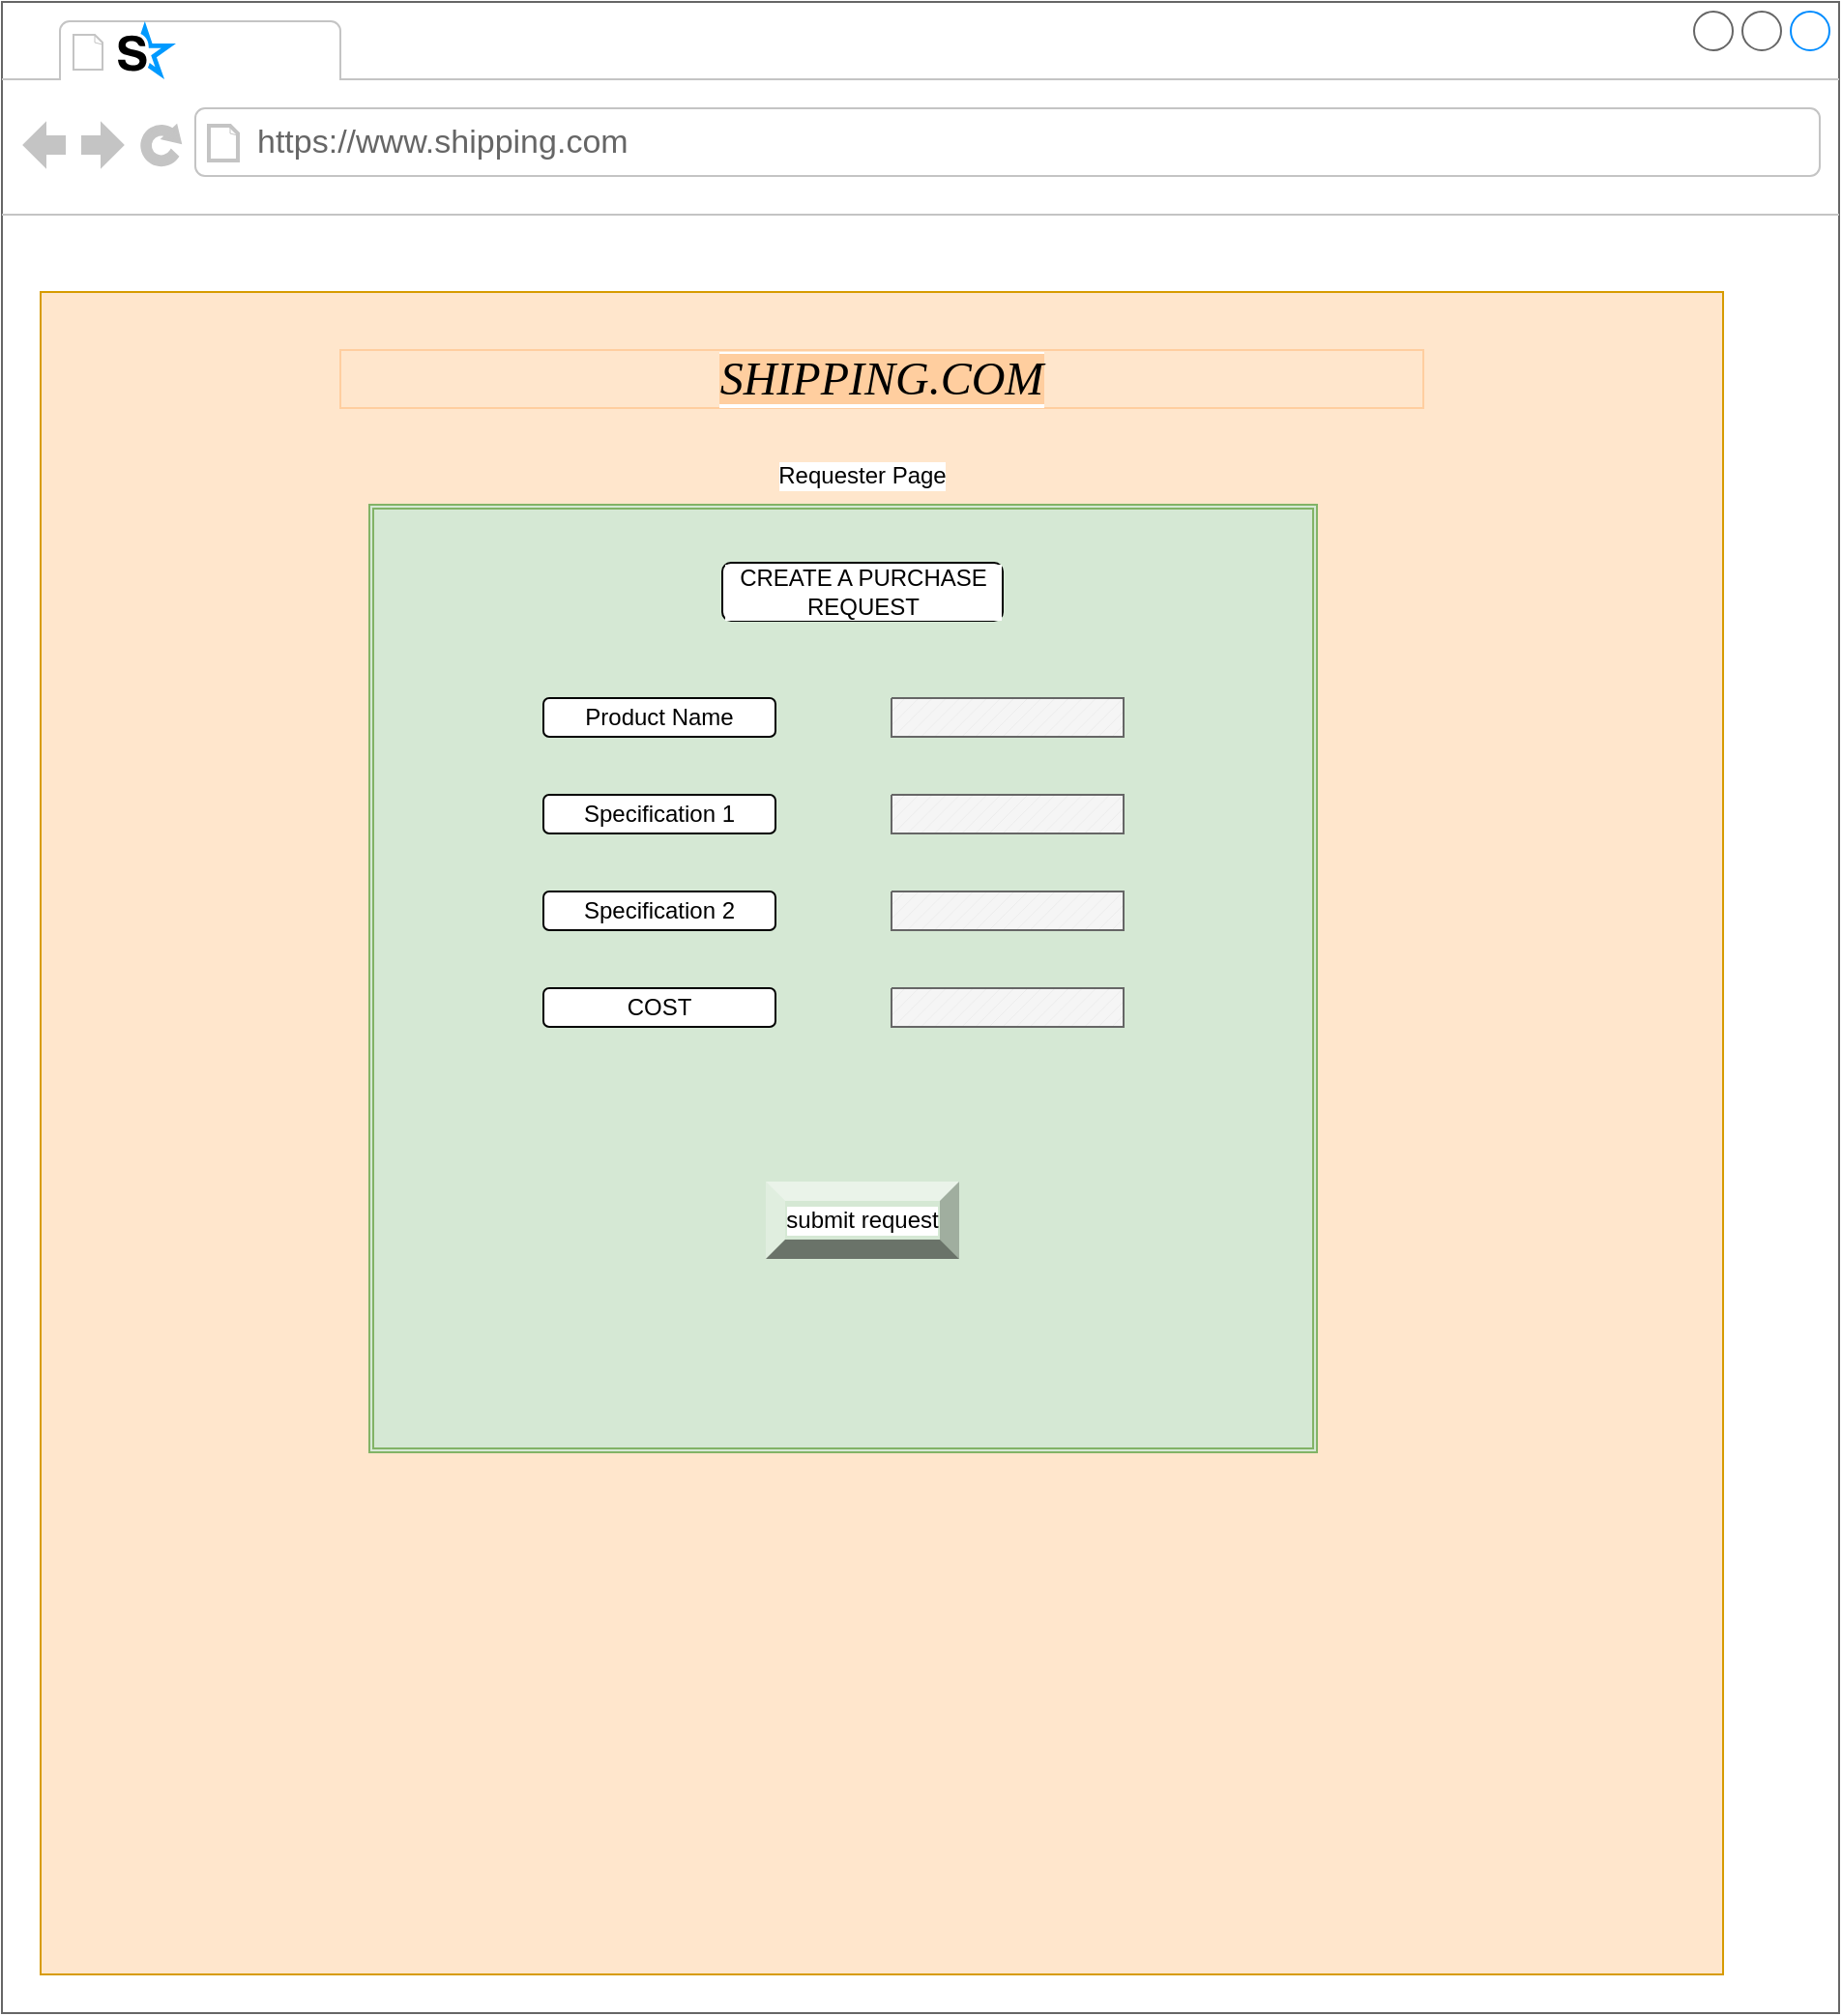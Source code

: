 <mxfile version="20.5.3" type="github" pages="3">
  <diagram id="sXCtTzlcqRcgmoZ-2-4a" name="Page-1">
    <mxGraphModel dx="1093" dy="576" grid="1" gridSize="10" guides="1" tooltips="1" connect="1" arrows="1" fold="1" page="1" pageScale="1" pageWidth="827" pageHeight="1169" math="0" shadow="0">
      <root>
        <mxCell id="0" />
        <mxCell id="1" parent="0" />
        <mxCell id="XJiAqea-rrS2IdnvYBFq-4" value="" style="strokeWidth=1;shadow=0;dashed=0;align=center;html=1;shape=mxgraph.mockup.containers.browserWindow;rSize=0;strokeColor=#666666;strokeColor2=#008cff;strokeColor3=#c4c4c4;mainText=,;recursiveResize=0;fillColor=#FFFFFF;" vertex="1" parent="1">
          <mxGeometry x="40" y="150" width="950" height="1040" as="geometry" />
        </mxCell>
        <mxCell id="XJiAqea-rrS2IdnvYBFq-5" value="" style="strokeWidth=1;shadow=0;dashed=0;align=center;html=1;shape=mxgraph.mockup.containers.anchor;fontSize=17;fontColor=#666666;align=left;" vertex="1" parent="XJiAqea-rrS2IdnvYBFq-4">
          <mxGeometry x="60" y="12" width="110" height="26" as="geometry" />
        </mxCell>
        <mxCell id="XJiAqea-rrS2IdnvYBFq-6" value="https://www.shipping.com" style="strokeWidth=1;shadow=0;dashed=0;align=center;html=1;shape=mxgraph.mockup.containers.anchor;rSize=0;fontSize=17;fontColor=#666666;align=left;" vertex="1" parent="XJiAqea-rrS2IdnvYBFq-4">
          <mxGeometry x="130" y="60" width="250" height="26" as="geometry" />
        </mxCell>
        <mxCell id="XJiAqea-rrS2IdnvYBFq-9" value="" style="dashed=0;outlineConnect=0;html=1;align=center;labelPosition=center;verticalLabelPosition=bottom;verticalAlign=top;shape=mxgraph.weblogos.skyrock;fillColor=#009AFF;strokeColor=none;labelBackgroundColor=#FFFFFF;" vertex="1" parent="XJiAqea-rrS2IdnvYBFq-4">
          <mxGeometry x="60" y="10" width="30" height="30" as="geometry" />
        </mxCell>
        <mxCell id="XJiAqea-rrS2IdnvYBFq-10" value="" style="whiteSpace=wrap;html=1;aspect=fixed;labelBackgroundColor=#FFFFFF;fillColor=#ffe6cc;strokeColor=#d79b00;" vertex="1" parent="XJiAqea-rrS2IdnvYBFq-4">
          <mxGeometry x="20" y="150" width="870" height="870" as="geometry" />
        </mxCell>
        <mxCell id="XJiAqea-rrS2IdnvYBFq-11" value="Requester Page" style="text;html=1;strokeColor=none;fillColor=none;align=center;verticalAlign=middle;whiteSpace=wrap;rounded=0;labelBackgroundColor=#FFFFFF;" vertex="1" parent="XJiAqea-rrS2IdnvYBFq-4">
          <mxGeometry x="400" y="230" width="90" height="30" as="geometry" />
        </mxCell>
        <mxCell id="XJiAqea-rrS2IdnvYBFq-15" value="" style="shape=ext;double=1;whiteSpace=wrap;html=1;aspect=fixed;labelBackgroundColor=#FFFFFF;fillColor=#d5e8d4;strokeColor=#82b366;" vertex="1" parent="XJiAqea-rrS2IdnvYBFq-4">
          <mxGeometry x="190" y="260" width="490" height="490" as="geometry" />
        </mxCell>
        <mxCell id="XJiAqea-rrS2IdnvYBFq-16" value="CREATE A PURCHASE REQUEST" style="rounded=1;whiteSpace=wrap;html=1;labelBackgroundColor=#FFFFFF;" vertex="1" parent="XJiAqea-rrS2IdnvYBFq-4">
          <mxGeometry x="372.5" y="290" width="145" height="30" as="geometry" />
        </mxCell>
        <mxCell id="XJiAqea-rrS2IdnvYBFq-17" value="" style="verticalLabelPosition=bottom;verticalAlign=top;html=1;shape=mxgraph.basic.patternFillRect;fillStyle=diag;step=5;fillStrokeWidth=0.2;fillStrokeColor=#dddddd;labelBackgroundColor=#FFFFFF;fillColor=#f5f5f5;fontColor=#333333;strokeColor=#666666;" vertex="1" parent="XJiAqea-rrS2IdnvYBFq-4">
          <mxGeometry x="460" y="360" width="120" height="20" as="geometry" />
        </mxCell>
        <mxCell id="XJiAqea-rrS2IdnvYBFq-18" value="Product Name" style="rounded=1;whiteSpace=wrap;html=1;labelBackgroundColor=#FFFFFF;" vertex="1" parent="XJiAqea-rrS2IdnvYBFq-4">
          <mxGeometry x="280" y="360" width="120" height="20" as="geometry" />
        </mxCell>
        <mxCell id="XJiAqea-rrS2IdnvYBFq-19" value="Specification 1" style="rounded=1;whiteSpace=wrap;html=1;labelBackgroundColor=#FFFFFF;" vertex="1" parent="XJiAqea-rrS2IdnvYBFq-4">
          <mxGeometry x="280" y="410" width="120" height="20" as="geometry" />
        </mxCell>
        <mxCell id="XJiAqea-rrS2IdnvYBFq-20" value="Specification 2" style="rounded=1;whiteSpace=wrap;html=1;labelBackgroundColor=#FFFFFF;" vertex="1" parent="XJiAqea-rrS2IdnvYBFq-4">
          <mxGeometry x="280" y="460" width="120" height="20" as="geometry" />
        </mxCell>
        <mxCell id="XJiAqea-rrS2IdnvYBFq-21" value="COST" style="rounded=1;whiteSpace=wrap;html=1;labelBackgroundColor=#FFFFFF;" vertex="1" parent="XJiAqea-rrS2IdnvYBFq-4">
          <mxGeometry x="280" y="510" width="120" height="20" as="geometry" />
        </mxCell>
        <mxCell id="XJiAqea-rrS2IdnvYBFq-22" value="" style="verticalLabelPosition=bottom;verticalAlign=top;html=1;shape=mxgraph.basic.patternFillRect;fillStyle=diag;step=5;fillStrokeWidth=0.2;fillStrokeColor=#dddddd;labelBackgroundColor=#FFFFFF;fillColor=#f5f5f5;fontColor=#333333;strokeColor=#666666;" vertex="1" parent="XJiAqea-rrS2IdnvYBFq-4">
          <mxGeometry x="460" y="410" width="120" height="20" as="geometry" />
        </mxCell>
        <mxCell id="XJiAqea-rrS2IdnvYBFq-23" value="" style="verticalLabelPosition=bottom;verticalAlign=top;html=1;shape=mxgraph.basic.patternFillRect;fillStyle=diag;step=5;fillStrokeWidth=0.2;fillStrokeColor=#dddddd;labelBackgroundColor=#FFFFFF;fillColor=#f5f5f5;fontColor=#333333;strokeColor=#666666;" vertex="1" parent="XJiAqea-rrS2IdnvYBFq-4">
          <mxGeometry x="460" y="460" width="120" height="20" as="geometry" />
        </mxCell>
        <mxCell id="XJiAqea-rrS2IdnvYBFq-24" value="" style="verticalLabelPosition=bottom;verticalAlign=top;html=1;shape=mxgraph.basic.patternFillRect;fillStyle=diag;step=5;fillStrokeWidth=0.2;fillStrokeColor=#dddddd;labelBackgroundColor=#FFFFFF;fillColor=#f5f5f5;fontColor=#333333;strokeColor=#666666;" vertex="1" parent="XJiAqea-rrS2IdnvYBFq-4">
          <mxGeometry x="460" y="510" width="120" height="20" as="geometry" />
        </mxCell>
        <mxCell id="XJiAqea-rrS2IdnvYBFq-25" value="submit request" style="labelPosition=center;verticalLabelPosition=middle;align=center;html=1;shape=mxgraph.basic.shaded_button;dx=10;fillColor=#d5e8d4;strokeColor=#82b366;whiteSpace=wrap;labelBackgroundColor=#FFFFFF;" vertex="1" parent="XJiAqea-rrS2IdnvYBFq-4">
          <mxGeometry x="395" y="610" width="100" height="40" as="geometry" />
        </mxCell>
        <mxCell id="XJiAqea-rrS2IdnvYBFq-26" value="" style="shape=image;html=1;verticalAlign=top;verticalLabelPosition=bottom;labelBackgroundColor=#ffffff;imageAspect=0;aspect=fixed;image=https://cdn3.iconfinder.com/data/icons/essential-rounded/64/Rounded-31-128.png;fillColor=#FFFFFF;" vertex="1" parent="XJiAqea-rrS2IdnvYBFq-4">
          <mxGeometry x="610" y="270" width="50" height="50" as="geometry" />
        </mxCell>
        <mxCell id="XJiAqea-rrS2IdnvYBFq-27" value="&lt;font face=&quot;Georgia&quot; style=&quot;font-size: 24px;&quot;&gt;&lt;i style=&quot;background-color: rgb(255, 206, 159);&quot;&gt;SHIPPING.COM&lt;/i&gt;&lt;/font&gt;" style="text;html=1;strokeColor=#FFCE9F;fillColor=#ffe6cc;align=center;verticalAlign=middle;whiteSpace=wrap;rounded=0;labelBackgroundColor=#FFFFFF;" vertex="1" parent="XJiAqea-rrS2IdnvYBFq-4">
          <mxGeometry x="175" y="180" width="560" height="30" as="geometry" />
        </mxCell>
      </root>
    </mxGraphModel>
  </diagram>
  <diagram id="f_Yk68XcJg7A7aQcPfCr" name="Page-2">
    <mxGraphModel dx="1038" dy="547" grid="1" gridSize="10" guides="1" tooltips="1" connect="1" arrows="1" fold="1" page="1" pageScale="1" pageWidth="827" pageHeight="1169" math="0" shadow="0">
      <root>
        <mxCell id="0" />
        <mxCell id="1" parent="0" />
        <mxCell id="Belz4QuVb9ZUMpBo2F6i-1" value="" style="strokeWidth=1;shadow=0;dashed=0;align=center;html=1;shape=mxgraph.mockup.containers.browserWindow;rSize=0;strokeColor=#666666;strokeColor2=#008cff;strokeColor3=#c4c4c4;mainText=,;recursiveResize=0;fillColor=#FFFFFF;" vertex="1" parent="1">
          <mxGeometry x="20" y="150" width="950" height="1040" as="geometry" />
        </mxCell>
        <mxCell id="Belz4QuVb9ZUMpBo2F6i-2" value="" style="strokeWidth=1;shadow=0;dashed=0;align=center;html=1;shape=mxgraph.mockup.containers.anchor;fontSize=17;fontColor=#666666;align=left;" vertex="1" parent="Belz4QuVb9ZUMpBo2F6i-1">
          <mxGeometry x="60" y="12" width="110" height="26" as="geometry" />
        </mxCell>
        <mxCell id="Belz4QuVb9ZUMpBo2F6i-3" value="https://www.shipping.com" style="strokeWidth=1;shadow=0;dashed=0;align=center;html=1;shape=mxgraph.mockup.containers.anchor;rSize=0;fontSize=17;fontColor=#666666;align=left;" vertex="1" parent="Belz4QuVb9ZUMpBo2F6i-1">
          <mxGeometry x="130" y="60" width="250" height="26" as="geometry" />
        </mxCell>
        <mxCell id="Belz4QuVb9ZUMpBo2F6i-4" value="" style="dashed=0;outlineConnect=0;html=1;align=center;labelPosition=center;verticalLabelPosition=bottom;verticalAlign=top;shape=mxgraph.weblogos.skyrock;fillColor=#009AFF;strokeColor=none;labelBackgroundColor=#FFFFFF;" vertex="1" parent="Belz4QuVb9ZUMpBo2F6i-1">
          <mxGeometry x="60" y="10" width="30" height="30" as="geometry" />
        </mxCell>
        <mxCell id="Belz4QuVb9ZUMpBo2F6i-5" value="" style="whiteSpace=wrap;html=1;aspect=fixed;labelBackgroundColor=#FFFFFF;fillColor=#FFE6CC;strokeColor=#d79b00;" vertex="1" parent="Belz4QuVb9ZUMpBo2F6i-1">
          <mxGeometry x="20" y="150" width="870" height="870" as="geometry" />
        </mxCell>
        <mxCell id="Belz4QuVb9ZUMpBo2F6i-6" value="Requester Page" style="text;html=1;strokeColor=none;fillColor=none;align=center;verticalAlign=middle;whiteSpace=wrap;rounded=0;labelBackgroundColor=#FFFFFF;" vertex="1" parent="Belz4QuVb9ZUMpBo2F6i-1">
          <mxGeometry x="400" y="230" width="90" height="30" as="geometry" />
        </mxCell>
        <mxCell id="Belz4QuVb9ZUMpBo2F6i-7" value="" style="shape=ext;double=1;whiteSpace=wrap;html=1;aspect=fixed;labelBackgroundColor=#FFFFFF;fillColor=#d5e8d4;strokeColor=#82b366;" vertex="1" parent="Belz4QuVb9ZUMpBo2F6i-1">
          <mxGeometry x="190" y="260" width="490" height="490" as="geometry" />
        </mxCell>
        <mxCell id="Belz4QuVb9ZUMpBo2F6i-8" value="CREATE A PURCHASE REQUEST" style="rounded=1;whiteSpace=wrap;html=1;labelBackgroundColor=#FFFFFF;" vertex="1" parent="Belz4QuVb9ZUMpBo2F6i-1">
          <mxGeometry x="372.5" y="290" width="145" height="30" as="geometry" />
        </mxCell>
        <mxCell id="Belz4QuVb9ZUMpBo2F6i-9" value="" style="verticalLabelPosition=bottom;verticalAlign=top;html=1;shape=mxgraph.basic.patternFillRect;fillStyle=diag;step=5;fillStrokeWidth=0.2;fillStrokeColor=#dddddd;labelBackgroundColor=#FFFFFF;fillColor=#f5f5f5;fontColor=#333333;strokeColor=#666666;" vertex="1" parent="Belz4QuVb9ZUMpBo2F6i-1">
          <mxGeometry x="460" y="360" width="120" height="20" as="geometry" />
        </mxCell>
        <mxCell id="Belz4QuVb9ZUMpBo2F6i-10" value="Product Name" style="rounded=1;whiteSpace=wrap;html=1;labelBackgroundColor=#FFFFFF;" vertex="1" parent="Belz4QuVb9ZUMpBo2F6i-1">
          <mxGeometry x="280" y="360" width="120" height="20" as="geometry" />
        </mxCell>
        <mxCell id="Belz4QuVb9ZUMpBo2F6i-11" value="Specification 1" style="rounded=1;whiteSpace=wrap;html=1;labelBackgroundColor=#FFFFFF;" vertex="1" parent="Belz4QuVb9ZUMpBo2F6i-1">
          <mxGeometry x="280" y="410" width="120" height="20" as="geometry" />
        </mxCell>
        <mxCell id="Belz4QuVb9ZUMpBo2F6i-12" value="Specification 2" style="rounded=1;whiteSpace=wrap;html=1;labelBackgroundColor=#FFFFFF;" vertex="1" parent="Belz4QuVb9ZUMpBo2F6i-1">
          <mxGeometry x="280" y="460" width="120" height="20" as="geometry" />
        </mxCell>
        <mxCell id="Belz4QuVb9ZUMpBo2F6i-13" value="COST" style="rounded=1;whiteSpace=wrap;html=1;labelBackgroundColor=#FFFFFF;" vertex="1" parent="Belz4QuVb9ZUMpBo2F6i-1">
          <mxGeometry x="280" y="510" width="120" height="20" as="geometry" />
        </mxCell>
        <mxCell id="Belz4QuVb9ZUMpBo2F6i-14" value="" style="verticalLabelPosition=bottom;verticalAlign=top;html=1;shape=mxgraph.basic.patternFillRect;fillStyle=diag;step=5;fillStrokeWidth=0.2;fillStrokeColor=#dddddd;labelBackgroundColor=#FFFFFF;fillColor=#f5f5f5;fontColor=#333333;strokeColor=#666666;" vertex="1" parent="Belz4QuVb9ZUMpBo2F6i-1">
          <mxGeometry x="460" y="410" width="120" height="20" as="geometry" />
        </mxCell>
        <mxCell id="Belz4QuVb9ZUMpBo2F6i-15" value="" style="verticalLabelPosition=bottom;verticalAlign=top;html=1;shape=mxgraph.basic.patternFillRect;fillStyle=diag;step=5;fillStrokeWidth=0.2;fillStrokeColor=#dddddd;labelBackgroundColor=#FFFFFF;fillColor=#f5f5f5;fontColor=#333333;strokeColor=#666666;" vertex="1" parent="Belz4QuVb9ZUMpBo2F6i-1">
          <mxGeometry x="460" y="460" width="120" height="20" as="geometry" />
        </mxCell>
        <mxCell id="Belz4QuVb9ZUMpBo2F6i-16" value="" style="verticalLabelPosition=bottom;verticalAlign=top;html=1;shape=mxgraph.basic.patternFillRect;fillStyle=diag;step=5;fillStrokeWidth=0.2;fillStrokeColor=#dddddd;labelBackgroundColor=#FFFFFF;fillColor=#f5f5f5;fontColor=#333333;strokeColor=#666666;" vertex="1" parent="Belz4QuVb9ZUMpBo2F6i-1">
          <mxGeometry x="460" y="510" width="120" height="20" as="geometry" />
        </mxCell>
        <mxCell id="Belz4QuVb9ZUMpBo2F6i-17" value="submit request" style="labelPosition=center;verticalLabelPosition=middle;align=center;html=1;shape=mxgraph.basic.shaded_button;dx=10;fillColor=#d5e8d4;strokeColor=#82b366;whiteSpace=wrap;labelBackgroundColor=#FFFFFF;" vertex="1" parent="Belz4QuVb9ZUMpBo2F6i-1">
          <mxGeometry x="395" y="610" width="100" height="40" as="geometry" />
        </mxCell>
        <mxCell id="Belz4QuVb9ZUMpBo2F6i-18" value="" style="shape=image;html=1;verticalAlign=top;verticalLabelPosition=bottom;labelBackgroundColor=#ffffff;imageAspect=0;aspect=fixed;image=https://cdn3.iconfinder.com/data/icons/essential-rounded/64/Rounded-31-128.png;fillColor=#FFFFFF;" vertex="1" parent="Belz4QuVb9ZUMpBo2F6i-1">
          <mxGeometry x="610" y="270" width="50" height="50" as="geometry" />
        </mxCell>
        <mxCell id="Belz4QuVb9ZUMpBo2F6i-19" value="&lt;font face=&quot;Georgia&quot; style=&quot;font-size: 24px;&quot;&gt;&lt;i style=&quot;background-color: rgb(255, 206, 159);&quot;&gt;SHIPPING.COM&lt;/i&gt;&lt;/font&gt;" style="text;html=1;strokeColor=#FFCE9F;fillColor=#ffe6cc;align=center;verticalAlign=middle;whiteSpace=wrap;rounded=0;labelBackgroundColor=#FFFFFF;" vertex="1" parent="Belz4QuVb9ZUMpBo2F6i-1">
          <mxGeometry x="175" y="180" width="560" height="30" as="geometry" />
        </mxCell>
        <mxCell id="Belz4QuVb9ZUMpBo2F6i-20" value="PURCHASE REQUEST ID" style="rounded=1;whiteSpace=wrap;html=1;labelBackgroundColor=#FFFFFF;" vertex="1" parent="Belz4QuVb9ZUMpBo2F6i-1">
          <mxGeometry x="265" y="550" width="150" height="20" as="geometry" />
        </mxCell>
        <mxCell id="Belz4QuVb9ZUMpBo2F6i-22" value="SYSTEM GENERATED" style="rounded=1;whiteSpace=wrap;html=1;labelBackgroundColor=#FFFFFF;" vertex="1" parent="Belz4QuVb9ZUMpBo2F6i-1">
          <mxGeometry x="450" y="550" width="140" height="20" as="geometry" />
        </mxCell>
      </root>
    </mxGraphModel>
  </diagram>
  <diagram id="YolGS265gEA8hkz6yF6f" name="Page-3">
    <mxGraphModel dx="1038" dy="547" grid="1" gridSize="10" guides="1" tooltips="1" connect="1" arrows="1" fold="1" page="1" pageScale="1" pageWidth="827" pageHeight="1169" math="0" shadow="0">
      <root>
        <mxCell id="0" />
        <mxCell id="1" parent="0" />
        <mxCell id="TE7vmhAAbaG0M19s3-n8-1" value="" style="strokeWidth=1;shadow=0;dashed=0;align=center;html=1;shape=mxgraph.mockup.containers.browserWindow;rSize=0;strokeColor=#666666;strokeColor2=#008cff;strokeColor3=#c4c4c4;mainText=,;recursiveResize=0;fillColor=#FFFFFF;" vertex="1" parent="1">
          <mxGeometry x="20" y="150" width="950" height="1040" as="geometry" />
        </mxCell>
        <mxCell id="TE7vmhAAbaG0M19s3-n8-2" value="" style="strokeWidth=1;shadow=0;dashed=0;align=center;html=1;shape=mxgraph.mockup.containers.anchor;fontSize=17;fontColor=#666666;align=left;" vertex="1" parent="TE7vmhAAbaG0M19s3-n8-1">
          <mxGeometry x="60" y="12" width="110" height="26" as="geometry" />
        </mxCell>
        <mxCell id="TE7vmhAAbaG0M19s3-n8-3" value="https://www.shipping.com" style="strokeWidth=1;shadow=0;dashed=0;align=center;html=1;shape=mxgraph.mockup.containers.anchor;rSize=0;fontSize=17;fontColor=#666666;align=left;" vertex="1" parent="TE7vmhAAbaG0M19s3-n8-1">
          <mxGeometry x="130" y="60" width="250" height="26" as="geometry" />
        </mxCell>
        <mxCell id="TE7vmhAAbaG0M19s3-n8-4" value="" style="dashed=0;outlineConnect=0;html=1;align=center;labelPosition=center;verticalLabelPosition=bottom;verticalAlign=top;shape=mxgraph.weblogos.skyrock;fillColor=#009AFF;strokeColor=none;labelBackgroundColor=#FFFFFF;" vertex="1" parent="TE7vmhAAbaG0M19s3-n8-1">
          <mxGeometry x="60" y="10" width="30" height="30" as="geometry" />
        </mxCell>
        <mxCell id="TE7vmhAAbaG0M19s3-n8-5" value="" style="whiteSpace=wrap;html=1;aspect=fixed;labelBackgroundColor=#FFFFFF;fillColor=#dae8fc;strokeColor=#6c8ebf;gradientColor=#7ea6e0;" vertex="1" parent="TE7vmhAAbaG0M19s3-n8-1">
          <mxGeometry x="20" y="150" width="870" height="870" as="geometry" />
        </mxCell>
        <mxCell id="TE7vmhAAbaG0M19s3-n8-6" value="&lt;span style=&quot;background-color: rgb(255, 230, 204);&quot;&gt;AS A LEVEL1 MANAGER&lt;/span&gt;" style="text;html=1;strokeColor=#d79b00;fillColor=#ffe6cc;align=center;verticalAlign=middle;whiteSpace=wrap;rounded=0;labelBackgroundColor=#FFFFFF;" vertex="1" parent="TE7vmhAAbaG0M19s3-n8-1">
          <mxGeometry x="400" y="230" width="110" height="30" as="geometry" />
        </mxCell>
        <mxCell id="TE7vmhAAbaG0M19s3-n8-7" value="" style="shape=ext;double=1;whiteSpace=wrap;html=1;aspect=fixed;labelBackgroundColor=#FFFFFF;fillColor=#d5e8d4;strokeColor=#82b366;gradientColor=#97d077;" vertex="1" parent="TE7vmhAAbaG0M19s3-n8-1">
          <mxGeometry x="190" y="260" width="490" height="490" as="geometry" />
        </mxCell>
        <mxCell id="TE7vmhAAbaG0M19s3-n8-8" value="CREATE A PURCHASE REQUEST" style="rounded=1;whiteSpace=wrap;html=1;labelBackgroundColor=#FFFFFF;" vertex="1" parent="TE7vmhAAbaG0M19s3-n8-1">
          <mxGeometry x="372.5" y="290" width="145" height="30" as="geometry" />
        </mxCell>
        <mxCell id="TE7vmhAAbaG0M19s3-n8-10" value="Purchase request" style="rounded=1;whiteSpace=wrap;html=1;labelBackgroundColor=#FFFFFF;" vertex="1" parent="TE7vmhAAbaG0M19s3-n8-1">
          <mxGeometry x="280" y="360" width="120" height="20" as="geometry" />
        </mxCell>
        <mxCell id="TE7vmhAAbaG0M19s3-n8-11" value="PR form" style="rounded=1;whiteSpace=wrap;html=1;labelBackgroundColor=#FFFFFF;" vertex="1" parent="TE7vmhAAbaG0M19s3-n8-1">
          <mxGeometry x="280" y="410" width="120" height="20" as="geometry" />
        </mxCell>
        <mxCell id="TE7vmhAAbaG0M19s3-n8-12" value="cost" style="rounded=1;whiteSpace=wrap;html=1;labelBackgroundColor=#FFFFFF;" vertex="1" parent="TE7vmhAAbaG0M19s3-n8-1">
          <mxGeometry x="280" y="460" width="120" height="20" as="geometry" />
        </mxCell>
        <mxCell id="TE7vmhAAbaG0M19s3-n8-13" value="value" style="rounded=1;whiteSpace=wrap;html=1;labelBackgroundColor=#FFFFFF;" vertex="1" parent="TE7vmhAAbaG0M19s3-n8-1">
          <mxGeometry x="280" y="510" width="120" height="20" as="geometry" />
        </mxCell>
        <mxCell id="TE7vmhAAbaG0M19s3-n8-15" value="" style="verticalLabelPosition=bottom;verticalAlign=top;html=1;shape=mxgraph.basic.patternFillRect;fillStyle=diag;step=5;fillStrokeWidth=0.2;fillStrokeColor=#dddddd;labelBackgroundColor=#FFFFFF;fillColor=#f5f5f5;fontColor=#333333;strokeColor=#666666;" vertex="1" parent="TE7vmhAAbaG0M19s3-n8-1">
          <mxGeometry x="460" y="460" width="120" height="20" as="geometry" />
        </mxCell>
        <mxCell id="TE7vmhAAbaG0M19s3-n8-17" value="submit request" style="labelPosition=center;verticalLabelPosition=middle;align=center;html=1;shape=mxgraph.basic.shaded_button;dx=10;fillColor=#d5e8d4;strokeColor=#82b366;whiteSpace=wrap;labelBackgroundColor=#FFFFFF;" vertex="1" parent="TE7vmhAAbaG0M19s3-n8-1">
          <mxGeometry x="395" y="610" width="100" height="40" as="geometry" />
        </mxCell>
        <mxCell id="TE7vmhAAbaG0M19s3-n8-18" value="" style="shape=image;html=1;verticalAlign=top;verticalLabelPosition=bottom;labelBackgroundColor=#ffffff;imageAspect=0;aspect=fixed;image=https://cdn3.iconfinder.com/data/icons/essential-rounded/64/Rounded-31-128.png;fillColor=#FFFFFF;" vertex="1" parent="TE7vmhAAbaG0M19s3-n8-1">
          <mxGeometry x="610" y="270" width="50" height="50" as="geometry" />
        </mxCell>
        <mxCell id="TE7vmhAAbaG0M19s3-n8-19" value="&lt;font face=&quot;Georgia&quot; style=&quot;font-size: 24px;&quot;&gt;&lt;i style=&quot;background-color: rgb(255, 255, 255);&quot;&gt;SHIPPING.COM&lt;/i&gt;&lt;/font&gt;" style="text;html=1;strokeColor=#b85450;fillColor=#f8cecc;align=center;verticalAlign=middle;whiteSpace=wrap;rounded=0;labelBackgroundColor=#FFFFFF;gradientColor=#ea6b66;" vertex="1" parent="TE7vmhAAbaG0M19s3-n8-1">
          <mxGeometry x="175" y="180" width="560" height="30" as="geometry" />
        </mxCell>
        <mxCell id="TE7vmhAAbaG0M19s3-n8-20" value="PURCHASE REQUEST ID" style="rounded=1;whiteSpace=wrap;html=1;labelBackgroundColor=#FFFFFF;" vertex="1" parent="TE7vmhAAbaG0M19s3-n8-1">
          <mxGeometry x="265" y="550" width="150" height="20" as="geometry" />
        </mxCell>
        <mxCell id="TE7vmhAAbaG0M19s3-n8-21" value="SYSTEM GENERATED" style="rounded=1;whiteSpace=wrap;html=1;labelBackgroundColor=#FFFFFF;" vertex="1" parent="TE7vmhAAbaG0M19s3-n8-1">
          <mxGeometry x="450" y="550" width="140" height="20" as="geometry" />
        </mxCell>
        <mxCell id="TE7vmhAAbaG0M19s3-n8-22" value="system generated" style="rounded=1;whiteSpace=wrap;html=1;labelBackgroundColor=#FFFFFF;fillColor=#f5f5f5;gradientColor=#b3b3b3;strokeColor=#666666;" vertex="1" parent="TE7vmhAAbaG0M19s3-n8-1">
          <mxGeometry x="460" y="360" width="120" height="20" as="geometry" />
        </mxCell>
        <mxCell id="TE7vmhAAbaG0M19s3-n8-23" value="select the form" style="rounded=1;whiteSpace=wrap;html=1;labelBackgroundColor=#FFFFFF;fillColor=#f5f5f5;gradientColor=#b3b3b3;strokeColor=#666666;" vertex="1" parent="TE7vmhAAbaG0M19s3-n8-1">
          <mxGeometry x="460" y="410" width="120" height="20" as="geometry" />
        </mxCell>
        <mxCell id="TE7vmhAAbaG0M19s3-n8-24" value="" style="strokeWidth=1;shadow=0;dashed=0;align=center;html=1;shape=mxgraph.mockup.containers.browserWindow;rSize=0;strokeColor=#666666;strokeColor2=#008cff;strokeColor3=#c4c4c4;mainText=,;recursiveResize=0;fillColor=#FFFFFF;" vertex="1" parent="1">
          <mxGeometry x="30" y="150" width="950" height="1040" as="geometry" />
        </mxCell>
        <mxCell id="TE7vmhAAbaG0M19s3-n8-25" value="" style="strokeWidth=1;shadow=0;dashed=0;align=center;html=1;shape=mxgraph.mockup.containers.anchor;fontSize=17;fontColor=#666666;align=left;" vertex="1" parent="TE7vmhAAbaG0M19s3-n8-24">
          <mxGeometry x="60" y="12" width="110" height="26" as="geometry" />
        </mxCell>
        <mxCell id="TE7vmhAAbaG0M19s3-n8-26" value="https://www.shipping.com" style="strokeWidth=1;shadow=0;dashed=0;align=center;html=1;shape=mxgraph.mockup.containers.anchor;rSize=0;fontSize=17;fontColor=#666666;align=left;" vertex="1" parent="TE7vmhAAbaG0M19s3-n8-24">
          <mxGeometry x="130" y="60" width="250" height="26" as="geometry" />
        </mxCell>
        <mxCell id="TE7vmhAAbaG0M19s3-n8-27" value="" style="dashed=0;outlineConnect=0;html=1;align=center;labelPosition=center;verticalLabelPosition=bottom;verticalAlign=top;shape=mxgraph.weblogos.skyrock;fillColor=#009AFF;strokeColor=none;labelBackgroundColor=#FFFFFF;" vertex="1" parent="TE7vmhAAbaG0M19s3-n8-24">
          <mxGeometry x="60" y="10" width="30" height="30" as="geometry" />
        </mxCell>
        <mxCell id="TE7vmhAAbaG0M19s3-n8-28" value="" style="whiteSpace=wrap;html=1;aspect=fixed;labelBackgroundColor=#FFFFFF;fillColor=#dae8fc;strokeColor=#6c8ebf;gradientColor=#7ea6e0;" vertex="1" parent="TE7vmhAAbaG0M19s3-n8-24">
          <mxGeometry x="20" y="150" width="870" height="870" as="geometry" />
        </mxCell>
        <mxCell id="TE7vmhAAbaG0M19s3-n8-29" value="&lt;span style=&quot;background-color: rgb(255, 230, 204);&quot;&gt;AS A LEVEL1 MANAGER&lt;/span&gt;" style="text;html=1;strokeColor=#d79b00;fillColor=#ffe6cc;align=center;verticalAlign=middle;whiteSpace=wrap;rounded=0;labelBackgroundColor=#FFFFFF;" vertex="1" parent="TE7vmhAAbaG0M19s3-n8-24">
          <mxGeometry x="400" y="230" width="110" height="30" as="geometry" />
        </mxCell>
        <mxCell id="TE7vmhAAbaG0M19s3-n8-30" value="" style="shape=ext;double=1;whiteSpace=wrap;html=1;aspect=fixed;labelBackgroundColor=#FFFFFF;fillColor=#d5e8d4;strokeColor=#82b366;gradientColor=#97d077;" vertex="1" parent="TE7vmhAAbaG0M19s3-n8-24">
          <mxGeometry x="190" y="260" width="490" height="490" as="geometry" />
        </mxCell>
        <mxCell id="TE7vmhAAbaG0M19s3-n8-31" value="CREATE A PURCHASE REQUEST" style="rounded=1;whiteSpace=wrap;html=1;labelBackgroundColor=#FFFFFF;" vertex="1" parent="TE7vmhAAbaG0M19s3-n8-24">
          <mxGeometry x="372.5" y="290" width="145" height="30" as="geometry" />
        </mxCell>
        <mxCell id="TE7vmhAAbaG0M19s3-n8-32" value="Purchase request" style="rounded=1;whiteSpace=wrap;html=1;labelBackgroundColor=#FFFFFF;" vertex="1" parent="TE7vmhAAbaG0M19s3-n8-24">
          <mxGeometry x="280" y="360" width="120" height="20" as="geometry" />
        </mxCell>
        <mxCell id="TE7vmhAAbaG0M19s3-n8-33" value="PR form" style="rounded=1;whiteSpace=wrap;html=1;labelBackgroundColor=#FFFFFF;" vertex="1" parent="TE7vmhAAbaG0M19s3-n8-24">
          <mxGeometry x="280" y="410" width="120" height="20" as="geometry" />
        </mxCell>
        <mxCell id="TE7vmhAAbaG0M19s3-n8-34" value="cost" style="rounded=1;whiteSpace=wrap;html=1;labelBackgroundColor=#FFFFFF;" vertex="1" parent="TE7vmhAAbaG0M19s3-n8-24">
          <mxGeometry x="280" y="460" width="120" height="20" as="geometry" />
        </mxCell>
        <mxCell id="TE7vmhAAbaG0M19s3-n8-35" value="benchmark value" style="rounded=1;whiteSpace=wrap;html=1;labelBackgroundColor=#FFFFFF;" vertex="1" parent="TE7vmhAAbaG0M19s3-n8-24">
          <mxGeometry x="280" y="510" width="120" height="20" as="geometry" />
        </mxCell>
        <mxCell id="TE7vmhAAbaG0M19s3-n8-36" value="" style="verticalLabelPosition=bottom;verticalAlign=top;html=1;shape=mxgraph.basic.patternFillRect;fillStyle=diag;step=5;fillStrokeWidth=0.2;fillStrokeColor=#dddddd;labelBackgroundColor=#FFFFFF;fillColor=#f5f5f5;fontColor=#333333;strokeColor=#666666;" vertex="1" parent="TE7vmhAAbaG0M19s3-n8-24">
          <mxGeometry x="460" y="460" width="120" height="20" as="geometry" />
        </mxCell>
        <mxCell id="TE7vmhAAbaG0M19s3-n8-37" value="submit request" style="labelPosition=center;verticalLabelPosition=middle;align=center;html=1;shape=mxgraph.basic.shaded_button;dx=10;fillColor=#d5e8d4;strokeColor=#82b366;whiteSpace=wrap;labelBackgroundColor=#FFFFFF;" vertex="1" parent="TE7vmhAAbaG0M19s3-n8-24">
          <mxGeometry x="395" y="610" width="100" height="40" as="geometry" />
        </mxCell>
        <mxCell id="TE7vmhAAbaG0M19s3-n8-38" value="" style="shape=image;html=1;verticalAlign=top;verticalLabelPosition=bottom;labelBackgroundColor=#ffffff;imageAspect=0;aspect=fixed;image=https://cdn3.iconfinder.com/data/icons/essential-rounded/64/Rounded-31-128.png;fillColor=#FFFFFF;" vertex="1" parent="TE7vmhAAbaG0M19s3-n8-24">
          <mxGeometry x="610" y="270" width="50" height="50" as="geometry" />
        </mxCell>
        <mxCell id="TE7vmhAAbaG0M19s3-n8-39" value="&lt;font face=&quot;Georgia&quot; style=&quot;font-size: 24px;&quot;&gt;&lt;i style=&quot;background-color: rgb(255, 255, 255);&quot;&gt;SHIPPING.COM&lt;/i&gt;&lt;/font&gt;" style="text;html=1;strokeColor=#b85450;fillColor=#f8cecc;align=center;verticalAlign=middle;whiteSpace=wrap;rounded=0;labelBackgroundColor=#FFFFFF;gradientColor=#ea6b66;" vertex="1" parent="TE7vmhAAbaG0M19s3-n8-24">
          <mxGeometry x="175" y="180" width="560" height="30" as="geometry" />
        </mxCell>
        <mxCell id="TE7vmhAAbaG0M19s3-n8-40" value="PURCHASE REQUEST ID" style="rounded=1;whiteSpace=wrap;html=1;labelBackgroundColor=#FFFFFF;" vertex="1" parent="TE7vmhAAbaG0M19s3-n8-24">
          <mxGeometry x="265" y="550" width="150" height="20" as="geometry" />
        </mxCell>
        <mxCell id="TE7vmhAAbaG0M19s3-n8-41" value="SYSTEM GENERATED" style="rounded=1;whiteSpace=wrap;html=1;labelBackgroundColor=#FFFFFF;" vertex="1" parent="TE7vmhAAbaG0M19s3-n8-24">
          <mxGeometry x="450" y="550" width="140" height="20" as="geometry" />
        </mxCell>
        <mxCell id="TE7vmhAAbaG0M19s3-n8-42" value="system generated" style="rounded=1;whiteSpace=wrap;html=1;labelBackgroundColor=#FFFFFF;fillColor=#f5f5f5;gradientColor=#b3b3b3;strokeColor=#666666;" vertex="1" parent="TE7vmhAAbaG0M19s3-n8-24">
          <mxGeometry x="460" y="360" width="120" height="20" as="geometry" />
        </mxCell>
        <mxCell id="TE7vmhAAbaG0M19s3-n8-43" value="select the form" style="rounded=1;whiteSpace=wrap;html=1;labelBackgroundColor=#FFFFFF;fillColor=#f5f5f5;gradientColor=#b3b3b3;strokeColor=#666666;" vertex="1" parent="TE7vmhAAbaG0M19s3-n8-24">
          <mxGeometry x="460" y="410" width="120" height="20" as="geometry" />
        </mxCell>
        <mxCell id="TE7vmhAAbaG0M19s3-n8-44" value="verify" style="rounded=1;whiteSpace=wrap;html=1;labelBackgroundColor=#FFFFFF;" vertex="1" parent="TE7vmhAAbaG0M19s3-n8-24">
          <mxGeometry x="460" y="510" width="120" height="20" as="geometry" />
        </mxCell>
      </root>
    </mxGraphModel>
  </diagram>
</mxfile>
